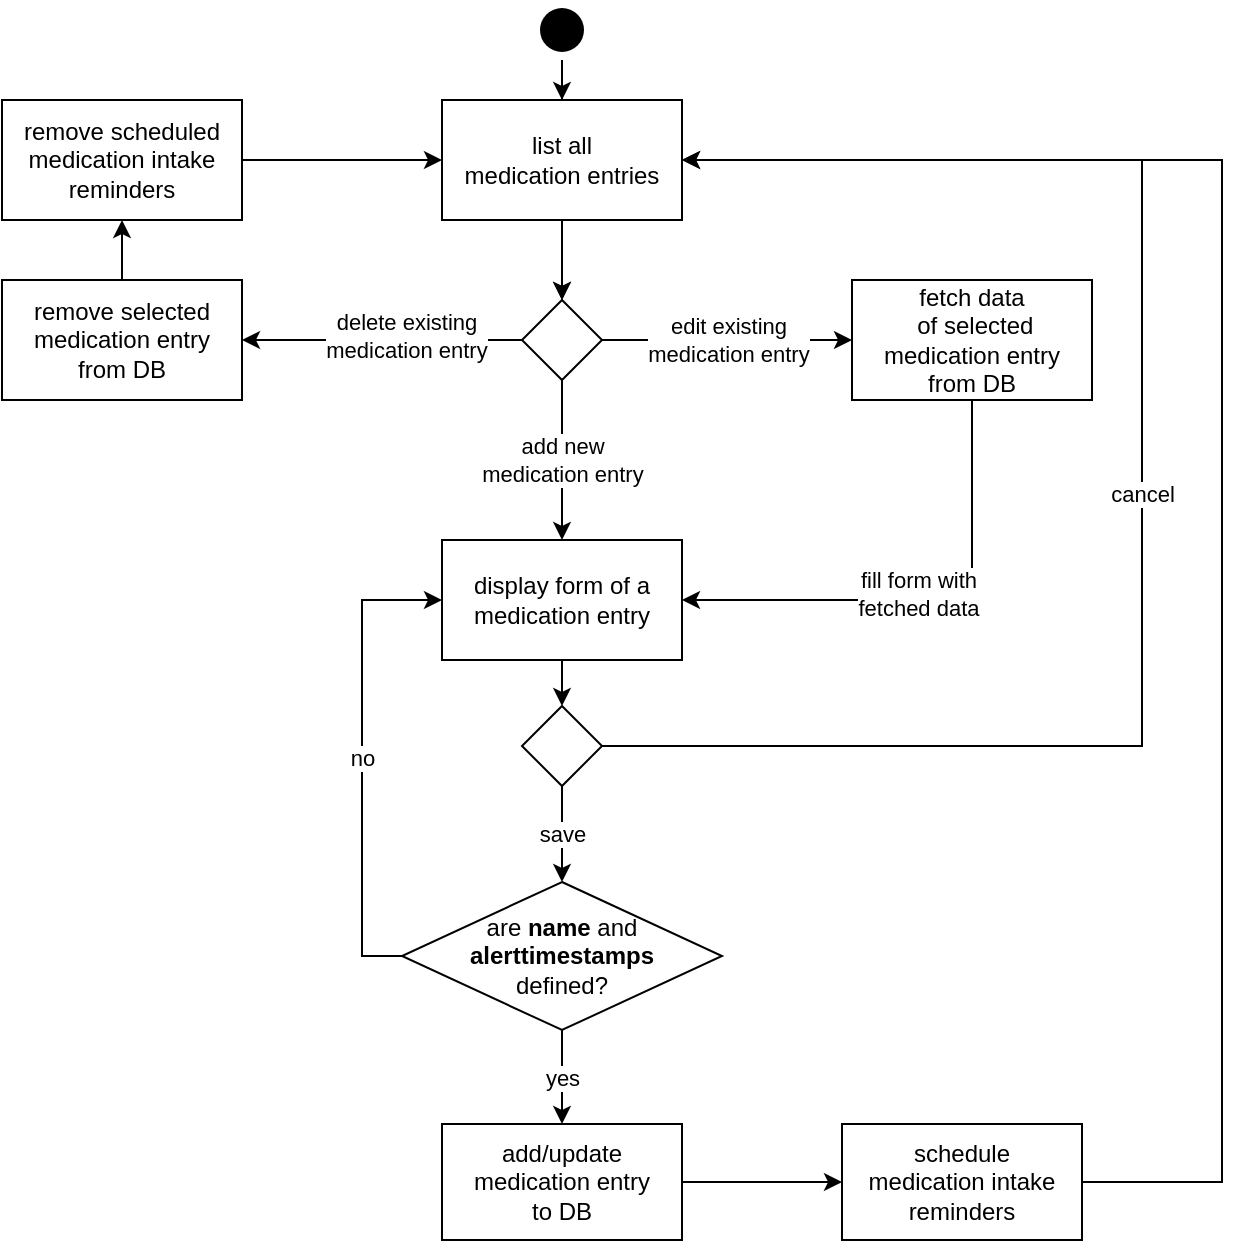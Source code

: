 <mxfile version="15.8.7" type="device"><diagram name="Page-1" id="e7e014a7-5840-1c2e-5031-d8a46d1fe8dd"><mxGraphModel dx="1422" dy="905" grid="1" gridSize="10" guides="1" tooltips="1" connect="1" arrows="1" fold="1" page="1" pageScale="1" pageWidth="1169" pageHeight="826" background="none" math="0" shadow="0"><root><mxCell id="0"/><mxCell id="1" parent="0"/><mxCell id="QWt4EZ79DBdiavEusdog-50" value="" style="edgeStyle=orthogonalEdgeStyle;rounded=0;orthogonalLoop=1;jettySize=auto;html=1;" parent="1" source="5" target="QWt4EZ79DBdiavEusdog-48" edge="1"><mxGeometry relative="1" as="geometry"/></mxCell><mxCell id="5" value="" style="ellipse;shape=startState;fillColor=#000000;strokeColor=none;" parent="1" vertex="1"><mxGeometry x="465" y="30" width="30" height="30" as="geometry"/></mxCell><mxCell id="QWt4EZ79DBdiavEusdog-44" style="edgeStyle=orthogonalEdgeStyle;rounded=0;orthogonalLoop=1;jettySize=auto;html=1;entryX=0.5;entryY=0;entryDx=0;entryDy=0;" parent="1" target="QWt4EZ79DBdiavEusdog-43" edge="1"><mxGeometry relative="1" as="geometry"><mxPoint x="480" y="150" as="sourcePoint"/></mxGeometry></mxCell><mxCell id="QWt4EZ79DBdiavEusdog-46" value="add new&lt;br&gt;medication entry" style="edgeStyle=orthogonalEdgeStyle;rounded=0;orthogonalLoop=1;jettySize=auto;html=1;entryX=0.5;entryY=0;entryDx=0;entryDy=0;" parent="1" source="QWt4EZ79DBdiavEusdog-43" target="QWt4EZ79DBdiavEusdog-55" edge="1"><mxGeometry relative="1" as="geometry"><mxPoint x="480" y="320" as="targetPoint"/></mxGeometry></mxCell><mxCell id="QWt4EZ79DBdiavEusdog-53" value="edit existing&lt;br&gt;medication entry" style="edgeStyle=orthogonalEdgeStyle;rounded=0;orthogonalLoop=1;jettySize=auto;html=1;" parent="1" source="QWt4EZ79DBdiavEusdog-43" target="QWt4EZ79DBdiavEusdog-52" edge="1"><mxGeometry relative="1" as="geometry"/></mxCell><mxCell id="QWt4EZ79DBdiavEusdog-78" value="" style="edgeStyle=orthogonalEdgeStyle;rounded=0;orthogonalLoop=1;jettySize=auto;html=1;" parent="1" source="QWt4EZ79DBdiavEusdog-43" target="QWt4EZ79DBdiavEusdog-77" edge="1"><mxGeometry relative="1" as="geometry"/></mxCell><mxCell id="QWt4EZ79DBdiavEusdog-79" value="delete existing&lt;br&gt;medication entry" style="edgeLabel;html=1;align=center;verticalAlign=middle;resizable=0;points=[];" parent="QWt4EZ79DBdiavEusdog-78" vertex="1" connectable="0"><mxGeometry x="-0.171" y="-2" relative="1" as="geometry"><mxPoint as="offset"/></mxGeometry></mxCell><mxCell id="QWt4EZ79DBdiavEusdog-43" value="" style="rhombus;whiteSpace=wrap;html=1;" parent="1" vertex="1"><mxGeometry x="460" y="180" width="40" height="40" as="geometry"/></mxCell><mxCell id="QWt4EZ79DBdiavEusdog-49" value="" style="edgeStyle=orthogonalEdgeStyle;rounded=0;orthogonalLoop=1;jettySize=auto;html=1;" parent="1" source="QWt4EZ79DBdiavEusdog-48" target="QWt4EZ79DBdiavEusdog-43" edge="1"><mxGeometry relative="1" as="geometry"/></mxCell><mxCell id="QWt4EZ79DBdiavEusdog-48" value="&lt;span style=&quot;font-family: helvetica; font-size: 12px; font-style: normal; font-weight: 400; letter-spacing: normal; text-align: center; text-indent: 0px; text-transform: none; word-spacing: 0px; display: inline; float: none;&quot;&gt;list all&lt;/span&gt;&lt;br style=&quot;padding: 0px; margin: 0px; font-family: helvetica; font-size: 12px; font-style: normal; font-weight: 400; letter-spacing: normal; text-align: center; text-indent: 0px; text-transform: none; word-spacing: 0px;&quot;&gt;&lt;span style=&quot;font-family: helvetica; font-size: 12px; font-style: normal; font-weight: 400; letter-spacing: normal; text-align: center; text-indent: 0px; text-transform: none; word-spacing: 0px; display: inline; float: none;&quot;&gt;medication entries&lt;/span&gt;" style="rounded=0;whiteSpace=wrap;html=1;fillColor=default;labelBackgroundColor=none;fontColor=default;" parent="1" vertex="1"><mxGeometry x="420" y="80" width="120" height="60" as="geometry"/></mxCell><mxCell id="QWt4EZ79DBdiavEusdog-57" style="edgeStyle=orthogonalEdgeStyle;rounded=0;orthogonalLoop=1;jettySize=auto;html=1;exitX=0.5;exitY=1;exitDx=0;exitDy=0;entryX=1;entryY=0.5;entryDx=0;entryDy=0;" parent="1" source="QWt4EZ79DBdiavEusdog-52" target="QWt4EZ79DBdiavEusdog-55" edge="1"><mxGeometry relative="1" as="geometry"/></mxCell><mxCell id="QWt4EZ79DBdiavEusdog-84" value="fill form with&lt;br&gt;fetched data" style="edgeLabel;html=1;align=center;verticalAlign=middle;resizable=0;points=[];" parent="QWt4EZ79DBdiavEusdog-57" vertex="1" connectable="0"><mxGeometry x="0.037" y="-3" relative="1" as="geometry"><mxPoint as="offset"/></mxGeometry></mxCell><mxCell id="QWt4EZ79DBdiavEusdog-52" value="fetch data&lt;br&gt;&amp;nbsp;of selected&lt;br&gt;medication entry&lt;br&gt;from DB" style="whiteSpace=wrap;html=1;" parent="1" vertex="1"><mxGeometry x="625" y="170" width="120" height="60" as="geometry"/></mxCell><mxCell id="QWt4EZ79DBdiavEusdog-60" value="" style="edgeStyle=orthogonalEdgeStyle;rounded=0;orthogonalLoop=1;jettySize=auto;html=1;entryX=0.5;entryY=0;entryDx=0;entryDy=0;" parent="1" source="QWt4EZ79DBdiavEusdog-55" target="QWt4EZ79DBdiavEusdog-61" edge="1"><mxGeometry relative="1" as="geometry"><mxPoint x="480" y="430" as="targetPoint"/></mxGeometry></mxCell><mxCell id="QWt4EZ79DBdiavEusdog-55" value="display form of a medication entry" style="rounded=0;whiteSpace=wrap;html=1;" parent="1" vertex="1"><mxGeometry x="420" y="300" width="120" height="60" as="geometry"/></mxCell><mxCell id="QWt4EZ79DBdiavEusdog-74" value="save" style="edgeStyle=orthogonalEdgeStyle;rounded=0;orthogonalLoop=1;jettySize=auto;html=1;" parent="1" source="QWt4EZ79DBdiavEusdog-61" target="QWt4EZ79DBdiavEusdog-73" edge="1"><mxGeometry relative="1" as="geometry"/></mxCell><mxCell id="QWt4EZ79DBdiavEusdog-80" value="cancel" style="edgeStyle=orthogonalEdgeStyle;rounded=0;orthogonalLoop=1;jettySize=auto;html=1;exitX=1;exitY=0.5;exitDx=0;exitDy=0;entryX=1;entryY=0.5;entryDx=0;entryDy=0;" parent="1" source="QWt4EZ79DBdiavEusdog-61" target="QWt4EZ79DBdiavEusdog-48" edge="1"><mxGeometry relative="1" as="geometry"><Array as="points"><mxPoint x="770" y="403"/><mxPoint x="770" y="110"/></Array></mxGeometry></mxCell><mxCell id="QWt4EZ79DBdiavEusdog-61" value="" style="rhombus;whiteSpace=wrap;html=1;" parent="1" vertex="1"><mxGeometry x="460" y="383" width="40" height="40" as="geometry"/></mxCell><mxCell id="QWt4EZ79DBdiavEusdog-71" value="" style="edgeStyle=orthogonalEdgeStyle;rounded=0;orthogonalLoop=1;jettySize=auto;html=1;" parent="1" source="QWt4EZ79DBdiavEusdog-66" target="QWt4EZ79DBdiavEusdog-70" edge="1"><mxGeometry relative="1" as="geometry"/></mxCell><mxCell id="QWt4EZ79DBdiavEusdog-66" value="add/update&lt;br&gt;medication entry&lt;br&gt;to DB" style="whiteSpace=wrap;html=1;" parent="1" vertex="1"><mxGeometry x="420" y="592" width="120" height="58" as="geometry"/></mxCell><mxCell id="QWt4EZ79DBdiavEusdog-72" style="edgeStyle=orthogonalEdgeStyle;rounded=0;orthogonalLoop=1;jettySize=auto;html=1;exitX=1;exitY=0.5;exitDx=0;exitDy=0;entryX=1;entryY=0.5;entryDx=0;entryDy=0;" parent="1" source="QWt4EZ79DBdiavEusdog-70" target="QWt4EZ79DBdiavEusdog-48" edge="1"><mxGeometry relative="1" as="geometry"><Array as="points"><mxPoint x="810" y="621"/><mxPoint x="810" y="110"/></Array></mxGeometry></mxCell><mxCell id="QWt4EZ79DBdiavEusdog-70" value="schedule&lt;br&gt;medication intake&lt;br&gt;reminders" style="whiteSpace=wrap;html=1;" parent="1" vertex="1"><mxGeometry x="620" y="592" width="120" height="58" as="geometry"/></mxCell><mxCell id="QWt4EZ79DBdiavEusdog-75" value="no" style="edgeStyle=orthogonalEdgeStyle;rounded=0;orthogonalLoop=1;jettySize=auto;html=1;exitX=0;exitY=0.5;exitDx=0;exitDy=0;entryX=0;entryY=0.5;entryDx=0;entryDy=0;" parent="1" source="QWt4EZ79DBdiavEusdog-73" target="QWt4EZ79DBdiavEusdog-55" edge="1"><mxGeometry relative="1" as="geometry"/></mxCell><mxCell id="QWt4EZ79DBdiavEusdog-76" value="yes" style="edgeStyle=orthogonalEdgeStyle;rounded=0;orthogonalLoop=1;jettySize=auto;html=1;exitX=0.5;exitY=1;exitDx=0;exitDy=0;entryX=0.5;entryY=0;entryDx=0;entryDy=0;" parent="1" source="QWt4EZ79DBdiavEusdog-73" target="QWt4EZ79DBdiavEusdog-66" edge="1"><mxGeometry relative="1" as="geometry"/></mxCell><mxCell id="QWt4EZ79DBdiavEusdog-73" value="are &lt;b&gt;name&amp;nbsp;&lt;/b&gt;and&lt;br&gt;&lt;b&gt;alerttimestamps&lt;br&gt;&lt;/b&gt;defined?" style="rhombus;whiteSpace=wrap;html=1;" parent="1" vertex="1"><mxGeometry x="400" y="471" width="160" height="74" as="geometry"/></mxCell><mxCell id="QWt4EZ79DBdiavEusdog-82" value="" style="edgeStyle=orthogonalEdgeStyle;rounded=0;orthogonalLoop=1;jettySize=auto;html=1;" parent="1" source="QWt4EZ79DBdiavEusdog-77" target="QWt4EZ79DBdiavEusdog-81" edge="1"><mxGeometry relative="1" as="geometry"/></mxCell><mxCell id="QWt4EZ79DBdiavEusdog-77" value="remove selected&lt;br&gt;medication entry&lt;br&gt;from DB" style="whiteSpace=wrap;html=1;" parent="1" vertex="1"><mxGeometry x="200" y="170" width="120" height="60" as="geometry"/></mxCell><mxCell id="QWt4EZ79DBdiavEusdog-83" style="edgeStyle=orthogonalEdgeStyle;rounded=0;orthogonalLoop=1;jettySize=auto;html=1;exitX=1;exitY=0.5;exitDx=0;exitDy=0;entryX=0;entryY=0.5;entryDx=0;entryDy=0;" parent="1" source="QWt4EZ79DBdiavEusdog-81" target="QWt4EZ79DBdiavEusdog-48" edge="1"><mxGeometry relative="1" as="geometry"/></mxCell><mxCell id="QWt4EZ79DBdiavEusdog-81" value="remove scheduled&lt;br&gt;medication intake&lt;br&gt;reminders" style="whiteSpace=wrap;html=1;" parent="1" vertex="1"><mxGeometry x="200" y="80" width="120" height="60" as="geometry"/></mxCell></root></mxGraphModel></diagram></mxfile>